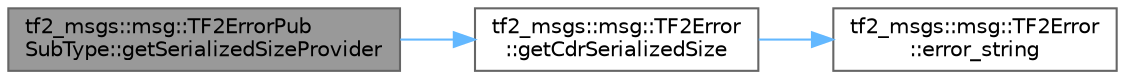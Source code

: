digraph "tf2_msgs::msg::TF2ErrorPubSubType::getSerializedSizeProvider"
{
 // INTERACTIVE_SVG=YES
 // LATEX_PDF_SIZE
  bgcolor="transparent";
  edge [fontname=Helvetica,fontsize=10,labelfontname=Helvetica,labelfontsize=10];
  node [fontname=Helvetica,fontsize=10,shape=box,height=0.2,width=0.4];
  rankdir="LR";
  Node1 [id="Node000001",label="tf2_msgs::msg::TF2ErrorPub\lSubType::getSerializedSizeProvider",height=0.2,width=0.4,color="gray40", fillcolor="grey60", style="filled", fontcolor="black",tooltip=" "];
  Node1 -> Node2 [id="edge1_Node000001_Node000002",color="steelblue1",style="solid",tooltip=" "];
  Node2 [id="Node000002",label="tf2_msgs::msg::TF2Error\l::getCdrSerializedSize",height=0.2,width=0.4,color="grey40", fillcolor="white", style="filled",URL="$df/da6/classtf2__msgs_1_1msg_1_1TF2Error.html#afa94ce57397a09ce57ad0a91623b0a7d",tooltip="This function returns the serialized size of a data depending on the buffer alignment."];
  Node2 -> Node3 [id="edge2_Node000002_Node000003",color="steelblue1",style="solid",tooltip=" "];
  Node3 [id="Node000003",label="tf2_msgs::msg::TF2Error\l::error_string",height=0.2,width=0.4,color="grey40", fillcolor="white", style="filled",URL="$df/da6/classtf2__msgs_1_1msg_1_1TF2Error.html#a4ad69abf3ad18937531944ff747c2f55",tooltip="This function copies the value in member error_string"];
}
